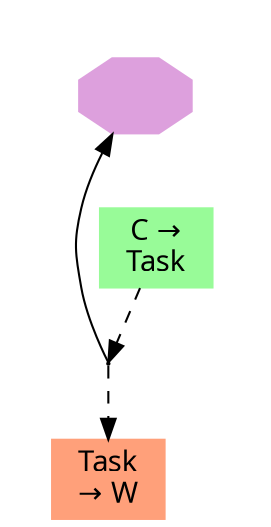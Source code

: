 digraph {
color=white;
concentrate=true;
graph [ fontname="sans-serif" ];
node [ fontname="sans-serif" ];
edge [ fontname="sans-serif" ];
subgraph cluster_0_true {
A_0_true [ label="", shape=octagon, style=filled, color=Plum ];
subgraph cluster_0 {
T_0_18446744073709551615 [ shape=point, height=0.015, width=0.015 ];
D_0_18446744073709551615_1 [ label="C &#8594;\nTask", shape=box, style=filled, color=PaleGreen ];
A_0_true -> D_0_18446744073709551615_1 [ style=invis ];
}
}
A_0_true -> T_0_18446744073709551615 [ arrowhead=none, direction=forward ];
T_0_18446744073709551615 -> A_0_true [ constraint=false ];
D_0_18446744073709551615_1 -> T_0_18446744073709551615 [ style=dashed ];
S_0_18446744073709551615_2 [ label="Task\n&#8594; W", shape=box, style=filled, color=LightSalmon ];
T_0_18446744073709551615 -> S_0_18446744073709551615_2 [ style=dashed ];
}
